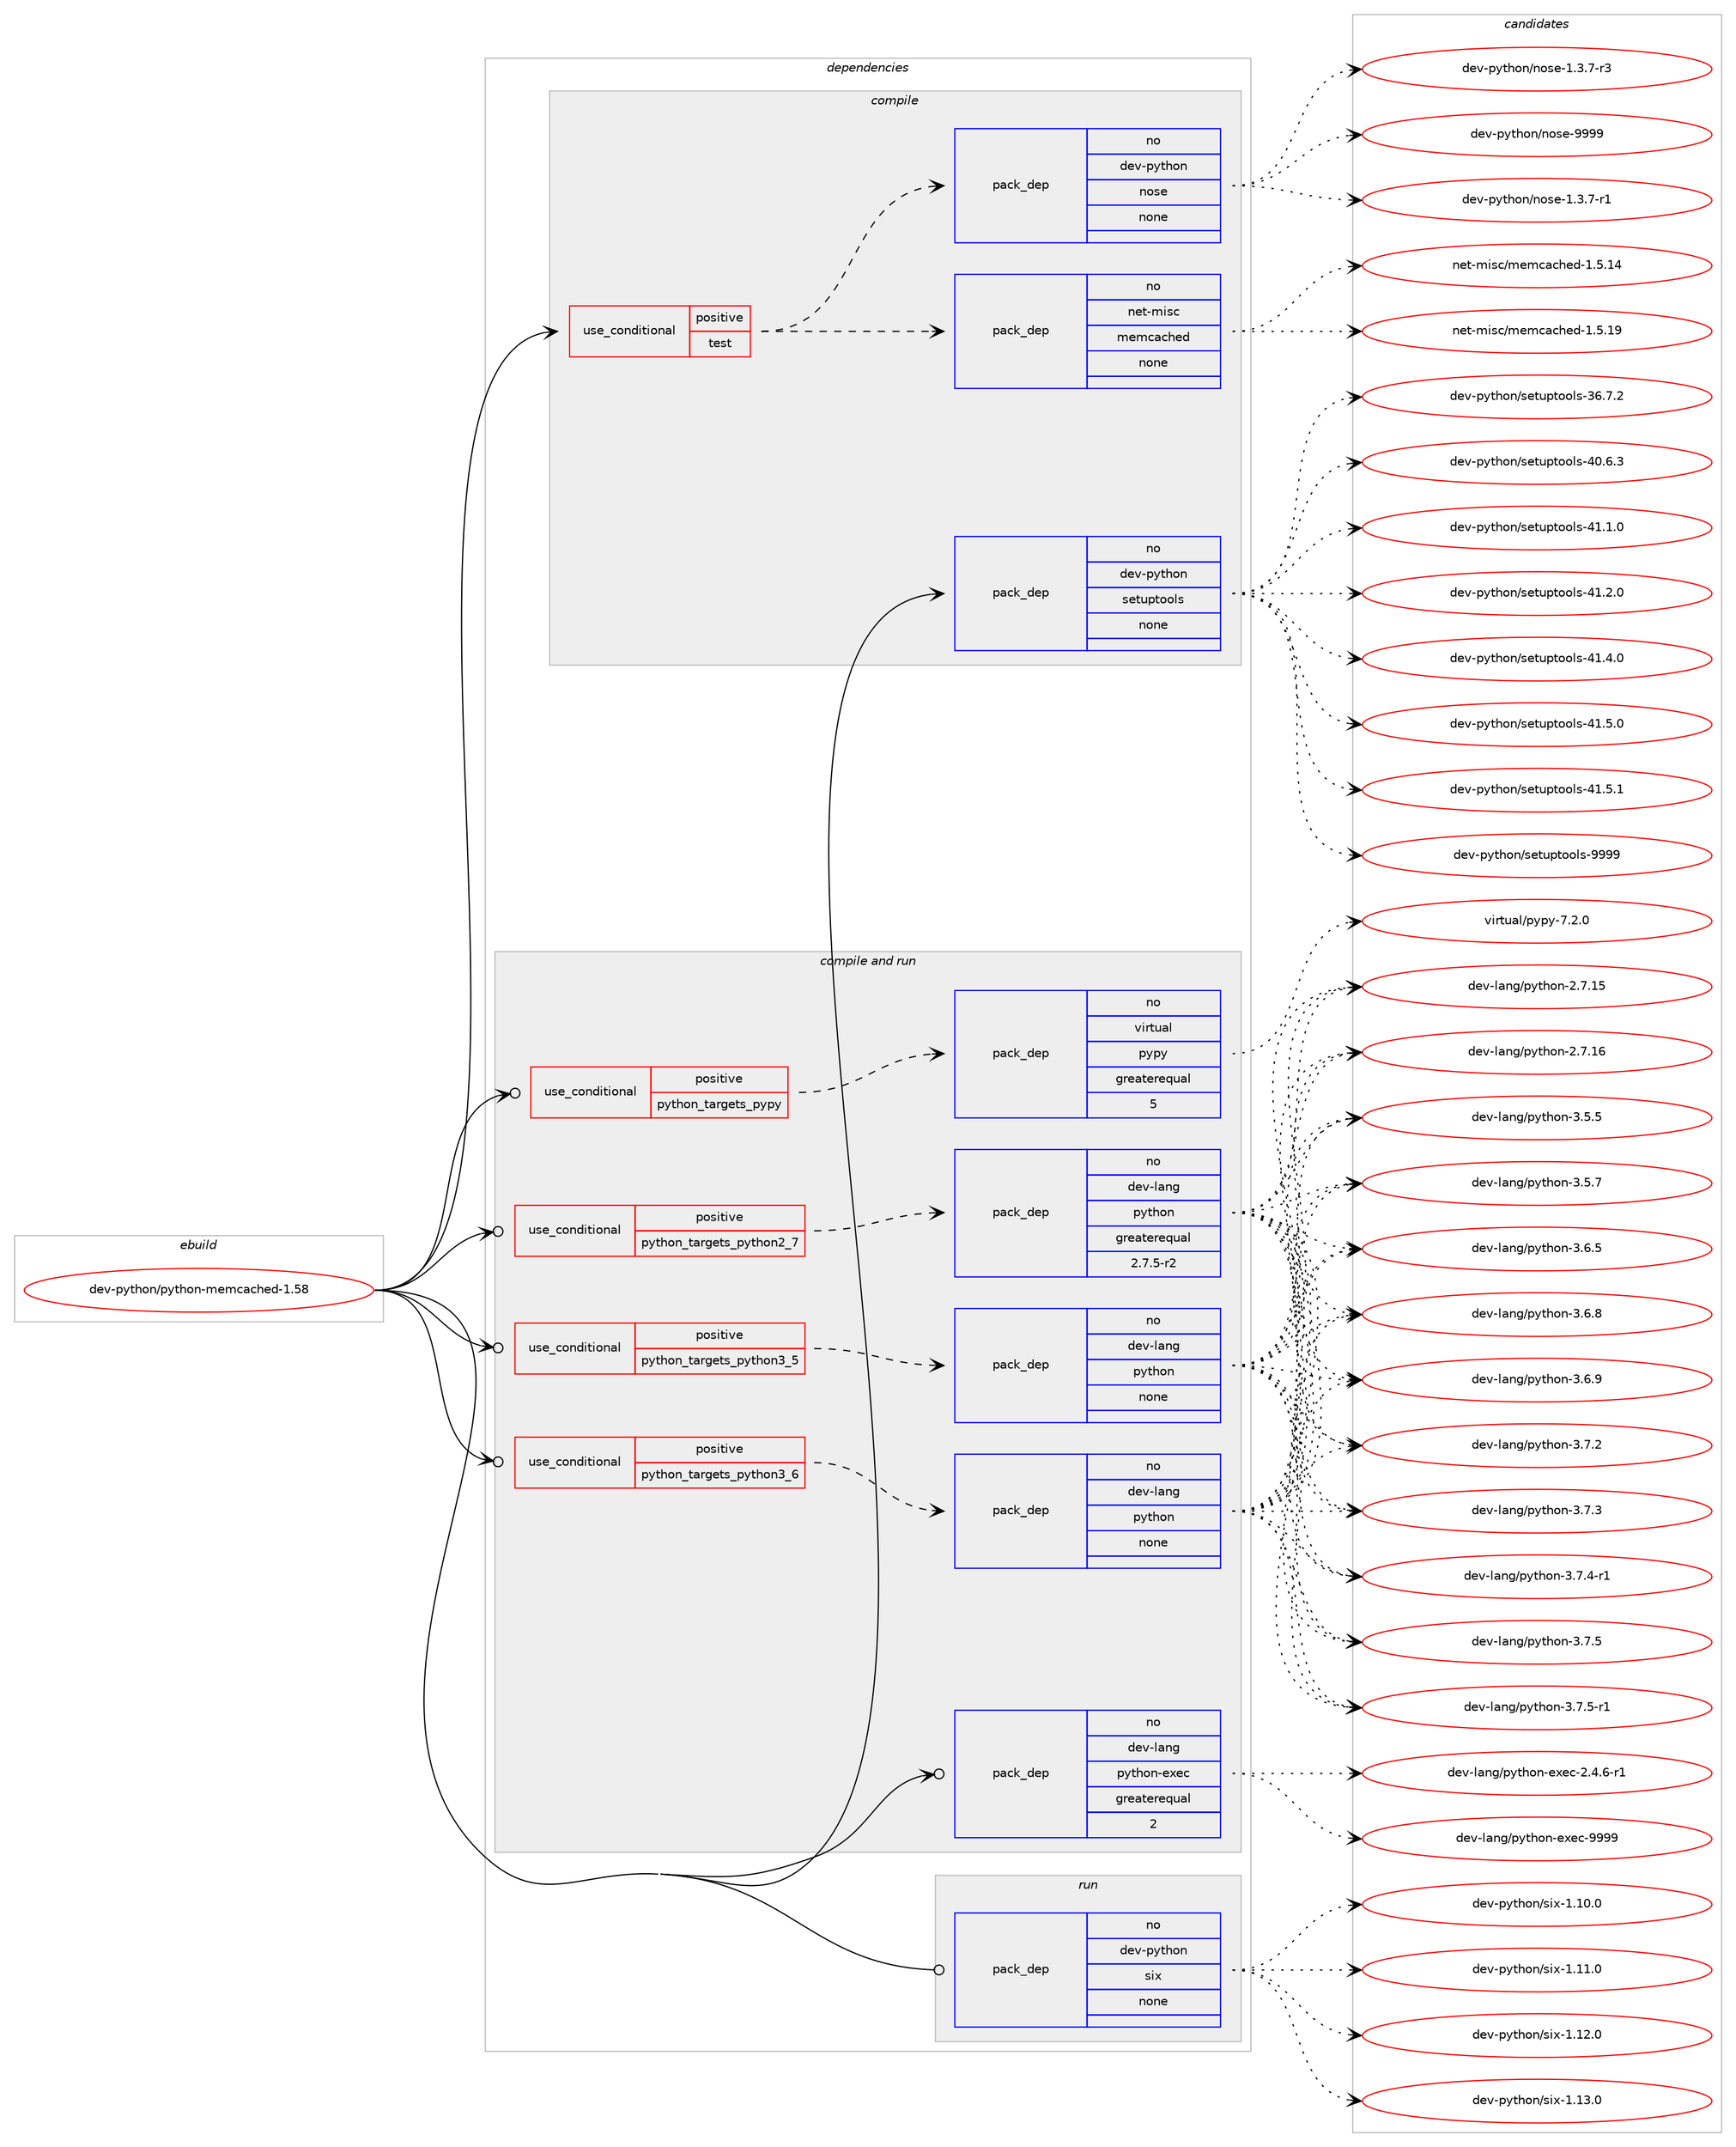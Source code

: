 digraph prolog {

# *************
# Graph options
# *************

newrank=true;
concentrate=true;
compound=true;
graph [rankdir=LR,fontname=Helvetica,fontsize=10,ranksep=1.5];#, ranksep=2.5, nodesep=0.2];
edge  [arrowhead=vee];
node  [fontname=Helvetica,fontsize=10];

# **********
# The ebuild
# **********

subgraph cluster_leftcol {
color=gray;
rank=same;
label=<<i>ebuild</i>>;
id [label="dev-python/python-memcached-1.58", color=red, width=4, href="../dev-python/python-memcached-1.58.svg"];
}

# ****************
# The dependencies
# ****************

subgraph cluster_midcol {
color=gray;
label=<<i>dependencies</i>>;
subgraph cluster_compile {
fillcolor="#eeeeee";
style=filled;
label=<<i>compile</i>>;
subgraph cond147718 {
dependency631976 [label=<<TABLE BORDER="0" CELLBORDER="1" CELLSPACING="0" CELLPADDING="4"><TR><TD ROWSPAN="3" CELLPADDING="10">use_conditional</TD></TR><TR><TD>positive</TD></TR><TR><TD>test</TD></TR></TABLE>>, shape=none, color=red];
subgraph pack472387 {
dependency631977 [label=<<TABLE BORDER="0" CELLBORDER="1" CELLSPACING="0" CELLPADDING="4" WIDTH="220"><TR><TD ROWSPAN="6" CELLPADDING="30">pack_dep</TD></TR><TR><TD WIDTH="110">no</TD></TR><TR><TD>net-misc</TD></TR><TR><TD>memcached</TD></TR><TR><TD>none</TD></TR><TR><TD></TD></TR></TABLE>>, shape=none, color=blue];
}
dependency631976:e -> dependency631977:w [weight=20,style="dashed",arrowhead="vee"];
subgraph pack472388 {
dependency631978 [label=<<TABLE BORDER="0" CELLBORDER="1" CELLSPACING="0" CELLPADDING="4" WIDTH="220"><TR><TD ROWSPAN="6" CELLPADDING="30">pack_dep</TD></TR><TR><TD WIDTH="110">no</TD></TR><TR><TD>dev-python</TD></TR><TR><TD>nose</TD></TR><TR><TD>none</TD></TR><TR><TD></TD></TR></TABLE>>, shape=none, color=blue];
}
dependency631976:e -> dependency631978:w [weight=20,style="dashed",arrowhead="vee"];
}
id:e -> dependency631976:w [weight=20,style="solid",arrowhead="vee"];
subgraph pack472389 {
dependency631979 [label=<<TABLE BORDER="0" CELLBORDER="1" CELLSPACING="0" CELLPADDING="4" WIDTH="220"><TR><TD ROWSPAN="6" CELLPADDING="30">pack_dep</TD></TR><TR><TD WIDTH="110">no</TD></TR><TR><TD>dev-python</TD></TR><TR><TD>setuptools</TD></TR><TR><TD>none</TD></TR><TR><TD></TD></TR></TABLE>>, shape=none, color=blue];
}
id:e -> dependency631979:w [weight=20,style="solid",arrowhead="vee"];
}
subgraph cluster_compileandrun {
fillcolor="#eeeeee";
style=filled;
label=<<i>compile and run</i>>;
subgraph cond147719 {
dependency631980 [label=<<TABLE BORDER="0" CELLBORDER="1" CELLSPACING="0" CELLPADDING="4"><TR><TD ROWSPAN="3" CELLPADDING="10">use_conditional</TD></TR><TR><TD>positive</TD></TR><TR><TD>python_targets_pypy</TD></TR></TABLE>>, shape=none, color=red];
subgraph pack472390 {
dependency631981 [label=<<TABLE BORDER="0" CELLBORDER="1" CELLSPACING="0" CELLPADDING="4" WIDTH="220"><TR><TD ROWSPAN="6" CELLPADDING="30">pack_dep</TD></TR><TR><TD WIDTH="110">no</TD></TR><TR><TD>virtual</TD></TR><TR><TD>pypy</TD></TR><TR><TD>greaterequal</TD></TR><TR><TD>5</TD></TR></TABLE>>, shape=none, color=blue];
}
dependency631980:e -> dependency631981:w [weight=20,style="dashed",arrowhead="vee"];
}
id:e -> dependency631980:w [weight=20,style="solid",arrowhead="odotvee"];
subgraph cond147720 {
dependency631982 [label=<<TABLE BORDER="0" CELLBORDER="1" CELLSPACING="0" CELLPADDING="4"><TR><TD ROWSPAN="3" CELLPADDING="10">use_conditional</TD></TR><TR><TD>positive</TD></TR><TR><TD>python_targets_python2_7</TD></TR></TABLE>>, shape=none, color=red];
subgraph pack472391 {
dependency631983 [label=<<TABLE BORDER="0" CELLBORDER="1" CELLSPACING="0" CELLPADDING="4" WIDTH="220"><TR><TD ROWSPAN="6" CELLPADDING="30">pack_dep</TD></TR><TR><TD WIDTH="110">no</TD></TR><TR><TD>dev-lang</TD></TR><TR><TD>python</TD></TR><TR><TD>greaterequal</TD></TR><TR><TD>2.7.5-r2</TD></TR></TABLE>>, shape=none, color=blue];
}
dependency631982:e -> dependency631983:w [weight=20,style="dashed",arrowhead="vee"];
}
id:e -> dependency631982:w [weight=20,style="solid",arrowhead="odotvee"];
subgraph cond147721 {
dependency631984 [label=<<TABLE BORDER="0" CELLBORDER="1" CELLSPACING="0" CELLPADDING="4"><TR><TD ROWSPAN="3" CELLPADDING="10">use_conditional</TD></TR><TR><TD>positive</TD></TR><TR><TD>python_targets_python3_5</TD></TR></TABLE>>, shape=none, color=red];
subgraph pack472392 {
dependency631985 [label=<<TABLE BORDER="0" CELLBORDER="1" CELLSPACING="0" CELLPADDING="4" WIDTH="220"><TR><TD ROWSPAN="6" CELLPADDING="30">pack_dep</TD></TR><TR><TD WIDTH="110">no</TD></TR><TR><TD>dev-lang</TD></TR><TR><TD>python</TD></TR><TR><TD>none</TD></TR><TR><TD></TD></TR></TABLE>>, shape=none, color=blue];
}
dependency631984:e -> dependency631985:w [weight=20,style="dashed",arrowhead="vee"];
}
id:e -> dependency631984:w [weight=20,style="solid",arrowhead="odotvee"];
subgraph cond147722 {
dependency631986 [label=<<TABLE BORDER="0" CELLBORDER="1" CELLSPACING="0" CELLPADDING="4"><TR><TD ROWSPAN="3" CELLPADDING="10">use_conditional</TD></TR><TR><TD>positive</TD></TR><TR><TD>python_targets_python3_6</TD></TR></TABLE>>, shape=none, color=red];
subgraph pack472393 {
dependency631987 [label=<<TABLE BORDER="0" CELLBORDER="1" CELLSPACING="0" CELLPADDING="4" WIDTH="220"><TR><TD ROWSPAN="6" CELLPADDING="30">pack_dep</TD></TR><TR><TD WIDTH="110">no</TD></TR><TR><TD>dev-lang</TD></TR><TR><TD>python</TD></TR><TR><TD>none</TD></TR><TR><TD></TD></TR></TABLE>>, shape=none, color=blue];
}
dependency631986:e -> dependency631987:w [weight=20,style="dashed",arrowhead="vee"];
}
id:e -> dependency631986:w [weight=20,style="solid",arrowhead="odotvee"];
subgraph pack472394 {
dependency631988 [label=<<TABLE BORDER="0" CELLBORDER="1" CELLSPACING="0" CELLPADDING="4" WIDTH="220"><TR><TD ROWSPAN="6" CELLPADDING="30">pack_dep</TD></TR><TR><TD WIDTH="110">no</TD></TR><TR><TD>dev-lang</TD></TR><TR><TD>python-exec</TD></TR><TR><TD>greaterequal</TD></TR><TR><TD>2</TD></TR></TABLE>>, shape=none, color=blue];
}
id:e -> dependency631988:w [weight=20,style="solid",arrowhead="odotvee"];
}
subgraph cluster_run {
fillcolor="#eeeeee";
style=filled;
label=<<i>run</i>>;
subgraph pack472395 {
dependency631989 [label=<<TABLE BORDER="0" CELLBORDER="1" CELLSPACING="0" CELLPADDING="4" WIDTH="220"><TR><TD ROWSPAN="6" CELLPADDING="30">pack_dep</TD></TR><TR><TD WIDTH="110">no</TD></TR><TR><TD>dev-python</TD></TR><TR><TD>six</TD></TR><TR><TD>none</TD></TR><TR><TD></TD></TR></TABLE>>, shape=none, color=blue];
}
id:e -> dependency631989:w [weight=20,style="solid",arrowhead="odot"];
}
}

# **************
# The candidates
# **************

subgraph cluster_choices {
rank=same;
color=gray;
label=<<i>candidates</i>>;

subgraph choice472387 {
color=black;
nodesep=1;
choice11010111645109105115994710910110999979910410110045494653464952 [label="net-misc/memcached-1.5.14", color=red, width=4,href="../net-misc/memcached-1.5.14.svg"];
choice11010111645109105115994710910110999979910410110045494653464957 [label="net-misc/memcached-1.5.19", color=red, width=4,href="../net-misc/memcached-1.5.19.svg"];
dependency631977:e -> choice11010111645109105115994710910110999979910410110045494653464952:w [style=dotted,weight="100"];
dependency631977:e -> choice11010111645109105115994710910110999979910410110045494653464957:w [style=dotted,weight="100"];
}
subgraph choice472388 {
color=black;
nodesep=1;
choice10010111845112121116104111110471101111151014549465146554511449 [label="dev-python/nose-1.3.7-r1", color=red, width=4,href="../dev-python/nose-1.3.7-r1.svg"];
choice10010111845112121116104111110471101111151014549465146554511451 [label="dev-python/nose-1.3.7-r3", color=red, width=4,href="../dev-python/nose-1.3.7-r3.svg"];
choice10010111845112121116104111110471101111151014557575757 [label="dev-python/nose-9999", color=red, width=4,href="../dev-python/nose-9999.svg"];
dependency631978:e -> choice10010111845112121116104111110471101111151014549465146554511449:w [style=dotted,weight="100"];
dependency631978:e -> choice10010111845112121116104111110471101111151014549465146554511451:w [style=dotted,weight="100"];
dependency631978:e -> choice10010111845112121116104111110471101111151014557575757:w [style=dotted,weight="100"];
}
subgraph choice472389 {
color=black;
nodesep=1;
choice100101118451121211161041111104711510111611711211611111110811545515446554650 [label="dev-python/setuptools-36.7.2", color=red, width=4,href="../dev-python/setuptools-36.7.2.svg"];
choice100101118451121211161041111104711510111611711211611111110811545524846544651 [label="dev-python/setuptools-40.6.3", color=red, width=4,href="../dev-python/setuptools-40.6.3.svg"];
choice100101118451121211161041111104711510111611711211611111110811545524946494648 [label="dev-python/setuptools-41.1.0", color=red, width=4,href="../dev-python/setuptools-41.1.0.svg"];
choice100101118451121211161041111104711510111611711211611111110811545524946504648 [label="dev-python/setuptools-41.2.0", color=red, width=4,href="../dev-python/setuptools-41.2.0.svg"];
choice100101118451121211161041111104711510111611711211611111110811545524946524648 [label="dev-python/setuptools-41.4.0", color=red, width=4,href="../dev-python/setuptools-41.4.0.svg"];
choice100101118451121211161041111104711510111611711211611111110811545524946534648 [label="dev-python/setuptools-41.5.0", color=red, width=4,href="../dev-python/setuptools-41.5.0.svg"];
choice100101118451121211161041111104711510111611711211611111110811545524946534649 [label="dev-python/setuptools-41.5.1", color=red, width=4,href="../dev-python/setuptools-41.5.1.svg"];
choice10010111845112121116104111110471151011161171121161111111081154557575757 [label="dev-python/setuptools-9999", color=red, width=4,href="../dev-python/setuptools-9999.svg"];
dependency631979:e -> choice100101118451121211161041111104711510111611711211611111110811545515446554650:w [style=dotted,weight="100"];
dependency631979:e -> choice100101118451121211161041111104711510111611711211611111110811545524846544651:w [style=dotted,weight="100"];
dependency631979:e -> choice100101118451121211161041111104711510111611711211611111110811545524946494648:w [style=dotted,weight="100"];
dependency631979:e -> choice100101118451121211161041111104711510111611711211611111110811545524946504648:w [style=dotted,weight="100"];
dependency631979:e -> choice100101118451121211161041111104711510111611711211611111110811545524946524648:w [style=dotted,weight="100"];
dependency631979:e -> choice100101118451121211161041111104711510111611711211611111110811545524946534648:w [style=dotted,weight="100"];
dependency631979:e -> choice100101118451121211161041111104711510111611711211611111110811545524946534649:w [style=dotted,weight="100"];
dependency631979:e -> choice10010111845112121116104111110471151011161171121161111111081154557575757:w [style=dotted,weight="100"];
}
subgraph choice472390 {
color=black;
nodesep=1;
choice1181051141161179710847112121112121455546504648 [label="virtual/pypy-7.2.0", color=red, width=4,href="../virtual/pypy-7.2.0.svg"];
dependency631981:e -> choice1181051141161179710847112121112121455546504648:w [style=dotted,weight="100"];
}
subgraph choice472391 {
color=black;
nodesep=1;
choice10010111845108971101034711212111610411111045504655464953 [label="dev-lang/python-2.7.15", color=red, width=4,href="../dev-lang/python-2.7.15.svg"];
choice10010111845108971101034711212111610411111045504655464954 [label="dev-lang/python-2.7.16", color=red, width=4,href="../dev-lang/python-2.7.16.svg"];
choice100101118451089711010347112121116104111110455146534653 [label="dev-lang/python-3.5.5", color=red, width=4,href="../dev-lang/python-3.5.5.svg"];
choice100101118451089711010347112121116104111110455146534655 [label="dev-lang/python-3.5.7", color=red, width=4,href="../dev-lang/python-3.5.7.svg"];
choice100101118451089711010347112121116104111110455146544653 [label="dev-lang/python-3.6.5", color=red, width=4,href="../dev-lang/python-3.6.5.svg"];
choice100101118451089711010347112121116104111110455146544656 [label="dev-lang/python-3.6.8", color=red, width=4,href="../dev-lang/python-3.6.8.svg"];
choice100101118451089711010347112121116104111110455146544657 [label="dev-lang/python-3.6.9", color=red, width=4,href="../dev-lang/python-3.6.9.svg"];
choice100101118451089711010347112121116104111110455146554650 [label="dev-lang/python-3.7.2", color=red, width=4,href="../dev-lang/python-3.7.2.svg"];
choice100101118451089711010347112121116104111110455146554651 [label="dev-lang/python-3.7.3", color=red, width=4,href="../dev-lang/python-3.7.3.svg"];
choice1001011184510897110103471121211161041111104551465546524511449 [label="dev-lang/python-3.7.4-r1", color=red, width=4,href="../dev-lang/python-3.7.4-r1.svg"];
choice100101118451089711010347112121116104111110455146554653 [label="dev-lang/python-3.7.5", color=red, width=4,href="../dev-lang/python-3.7.5.svg"];
choice1001011184510897110103471121211161041111104551465546534511449 [label="dev-lang/python-3.7.5-r1", color=red, width=4,href="../dev-lang/python-3.7.5-r1.svg"];
dependency631983:e -> choice10010111845108971101034711212111610411111045504655464953:w [style=dotted,weight="100"];
dependency631983:e -> choice10010111845108971101034711212111610411111045504655464954:w [style=dotted,weight="100"];
dependency631983:e -> choice100101118451089711010347112121116104111110455146534653:w [style=dotted,weight="100"];
dependency631983:e -> choice100101118451089711010347112121116104111110455146534655:w [style=dotted,weight="100"];
dependency631983:e -> choice100101118451089711010347112121116104111110455146544653:w [style=dotted,weight="100"];
dependency631983:e -> choice100101118451089711010347112121116104111110455146544656:w [style=dotted,weight="100"];
dependency631983:e -> choice100101118451089711010347112121116104111110455146544657:w [style=dotted,weight="100"];
dependency631983:e -> choice100101118451089711010347112121116104111110455146554650:w [style=dotted,weight="100"];
dependency631983:e -> choice100101118451089711010347112121116104111110455146554651:w [style=dotted,weight="100"];
dependency631983:e -> choice1001011184510897110103471121211161041111104551465546524511449:w [style=dotted,weight="100"];
dependency631983:e -> choice100101118451089711010347112121116104111110455146554653:w [style=dotted,weight="100"];
dependency631983:e -> choice1001011184510897110103471121211161041111104551465546534511449:w [style=dotted,weight="100"];
}
subgraph choice472392 {
color=black;
nodesep=1;
choice10010111845108971101034711212111610411111045504655464953 [label="dev-lang/python-2.7.15", color=red, width=4,href="../dev-lang/python-2.7.15.svg"];
choice10010111845108971101034711212111610411111045504655464954 [label="dev-lang/python-2.7.16", color=red, width=4,href="../dev-lang/python-2.7.16.svg"];
choice100101118451089711010347112121116104111110455146534653 [label="dev-lang/python-3.5.5", color=red, width=4,href="../dev-lang/python-3.5.5.svg"];
choice100101118451089711010347112121116104111110455146534655 [label="dev-lang/python-3.5.7", color=red, width=4,href="../dev-lang/python-3.5.7.svg"];
choice100101118451089711010347112121116104111110455146544653 [label="dev-lang/python-3.6.5", color=red, width=4,href="../dev-lang/python-3.6.5.svg"];
choice100101118451089711010347112121116104111110455146544656 [label="dev-lang/python-3.6.8", color=red, width=4,href="../dev-lang/python-3.6.8.svg"];
choice100101118451089711010347112121116104111110455146544657 [label="dev-lang/python-3.6.9", color=red, width=4,href="../dev-lang/python-3.6.9.svg"];
choice100101118451089711010347112121116104111110455146554650 [label="dev-lang/python-3.7.2", color=red, width=4,href="../dev-lang/python-3.7.2.svg"];
choice100101118451089711010347112121116104111110455146554651 [label="dev-lang/python-3.7.3", color=red, width=4,href="../dev-lang/python-3.7.3.svg"];
choice1001011184510897110103471121211161041111104551465546524511449 [label="dev-lang/python-3.7.4-r1", color=red, width=4,href="../dev-lang/python-3.7.4-r1.svg"];
choice100101118451089711010347112121116104111110455146554653 [label="dev-lang/python-3.7.5", color=red, width=4,href="../dev-lang/python-3.7.5.svg"];
choice1001011184510897110103471121211161041111104551465546534511449 [label="dev-lang/python-3.7.5-r1", color=red, width=4,href="../dev-lang/python-3.7.5-r1.svg"];
dependency631985:e -> choice10010111845108971101034711212111610411111045504655464953:w [style=dotted,weight="100"];
dependency631985:e -> choice10010111845108971101034711212111610411111045504655464954:w [style=dotted,weight="100"];
dependency631985:e -> choice100101118451089711010347112121116104111110455146534653:w [style=dotted,weight="100"];
dependency631985:e -> choice100101118451089711010347112121116104111110455146534655:w [style=dotted,weight="100"];
dependency631985:e -> choice100101118451089711010347112121116104111110455146544653:w [style=dotted,weight="100"];
dependency631985:e -> choice100101118451089711010347112121116104111110455146544656:w [style=dotted,weight="100"];
dependency631985:e -> choice100101118451089711010347112121116104111110455146544657:w [style=dotted,weight="100"];
dependency631985:e -> choice100101118451089711010347112121116104111110455146554650:w [style=dotted,weight="100"];
dependency631985:e -> choice100101118451089711010347112121116104111110455146554651:w [style=dotted,weight="100"];
dependency631985:e -> choice1001011184510897110103471121211161041111104551465546524511449:w [style=dotted,weight="100"];
dependency631985:e -> choice100101118451089711010347112121116104111110455146554653:w [style=dotted,weight="100"];
dependency631985:e -> choice1001011184510897110103471121211161041111104551465546534511449:w [style=dotted,weight="100"];
}
subgraph choice472393 {
color=black;
nodesep=1;
choice10010111845108971101034711212111610411111045504655464953 [label="dev-lang/python-2.7.15", color=red, width=4,href="../dev-lang/python-2.7.15.svg"];
choice10010111845108971101034711212111610411111045504655464954 [label="dev-lang/python-2.7.16", color=red, width=4,href="../dev-lang/python-2.7.16.svg"];
choice100101118451089711010347112121116104111110455146534653 [label="dev-lang/python-3.5.5", color=red, width=4,href="../dev-lang/python-3.5.5.svg"];
choice100101118451089711010347112121116104111110455146534655 [label="dev-lang/python-3.5.7", color=red, width=4,href="../dev-lang/python-3.5.7.svg"];
choice100101118451089711010347112121116104111110455146544653 [label="dev-lang/python-3.6.5", color=red, width=4,href="../dev-lang/python-3.6.5.svg"];
choice100101118451089711010347112121116104111110455146544656 [label="dev-lang/python-3.6.8", color=red, width=4,href="../dev-lang/python-3.6.8.svg"];
choice100101118451089711010347112121116104111110455146544657 [label="dev-lang/python-3.6.9", color=red, width=4,href="../dev-lang/python-3.6.9.svg"];
choice100101118451089711010347112121116104111110455146554650 [label="dev-lang/python-3.7.2", color=red, width=4,href="../dev-lang/python-3.7.2.svg"];
choice100101118451089711010347112121116104111110455146554651 [label="dev-lang/python-3.7.3", color=red, width=4,href="../dev-lang/python-3.7.3.svg"];
choice1001011184510897110103471121211161041111104551465546524511449 [label="dev-lang/python-3.7.4-r1", color=red, width=4,href="../dev-lang/python-3.7.4-r1.svg"];
choice100101118451089711010347112121116104111110455146554653 [label="dev-lang/python-3.7.5", color=red, width=4,href="../dev-lang/python-3.7.5.svg"];
choice1001011184510897110103471121211161041111104551465546534511449 [label="dev-lang/python-3.7.5-r1", color=red, width=4,href="../dev-lang/python-3.7.5-r1.svg"];
dependency631987:e -> choice10010111845108971101034711212111610411111045504655464953:w [style=dotted,weight="100"];
dependency631987:e -> choice10010111845108971101034711212111610411111045504655464954:w [style=dotted,weight="100"];
dependency631987:e -> choice100101118451089711010347112121116104111110455146534653:w [style=dotted,weight="100"];
dependency631987:e -> choice100101118451089711010347112121116104111110455146534655:w [style=dotted,weight="100"];
dependency631987:e -> choice100101118451089711010347112121116104111110455146544653:w [style=dotted,weight="100"];
dependency631987:e -> choice100101118451089711010347112121116104111110455146544656:w [style=dotted,weight="100"];
dependency631987:e -> choice100101118451089711010347112121116104111110455146544657:w [style=dotted,weight="100"];
dependency631987:e -> choice100101118451089711010347112121116104111110455146554650:w [style=dotted,weight="100"];
dependency631987:e -> choice100101118451089711010347112121116104111110455146554651:w [style=dotted,weight="100"];
dependency631987:e -> choice1001011184510897110103471121211161041111104551465546524511449:w [style=dotted,weight="100"];
dependency631987:e -> choice100101118451089711010347112121116104111110455146554653:w [style=dotted,weight="100"];
dependency631987:e -> choice1001011184510897110103471121211161041111104551465546534511449:w [style=dotted,weight="100"];
}
subgraph choice472394 {
color=black;
nodesep=1;
choice10010111845108971101034711212111610411111045101120101994550465246544511449 [label="dev-lang/python-exec-2.4.6-r1", color=red, width=4,href="../dev-lang/python-exec-2.4.6-r1.svg"];
choice10010111845108971101034711212111610411111045101120101994557575757 [label="dev-lang/python-exec-9999", color=red, width=4,href="../dev-lang/python-exec-9999.svg"];
dependency631988:e -> choice10010111845108971101034711212111610411111045101120101994550465246544511449:w [style=dotted,weight="100"];
dependency631988:e -> choice10010111845108971101034711212111610411111045101120101994557575757:w [style=dotted,weight="100"];
}
subgraph choice472395 {
color=black;
nodesep=1;
choice100101118451121211161041111104711510512045494649484648 [label="dev-python/six-1.10.0", color=red, width=4,href="../dev-python/six-1.10.0.svg"];
choice100101118451121211161041111104711510512045494649494648 [label="dev-python/six-1.11.0", color=red, width=4,href="../dev-python/six-1.11.0.svg"];
choice100101118451121211161041111104711510512045494649504648 [label="dev-python/six-1.12.0", color=red, width=4,href="../dev-python/six-1.12.0.svg"];
choice100101118451121211161041111104711510512045494649514648 [label="dev-python/six-1.13.0", color=red, width=4,href="../dev-python/six-1.13.0.svg"];
dependency631989:e -> choice100101118451121211161041111104711510512045494649484648:w [style=dotted,weight="100"];
dependency631989:e -> choice100101118451121211161041111104711510512045494649494648:w [style=dotted,weight="100"];
dependency631989:e -> choice100101118451121211161041111104711510512045494649504648:w [style=dotted,weight="100"];
dependency631989:e -> choice100101118451121211161041111104711510512045494649514648:w [style=dotted,weight="100"];
}
}

}
